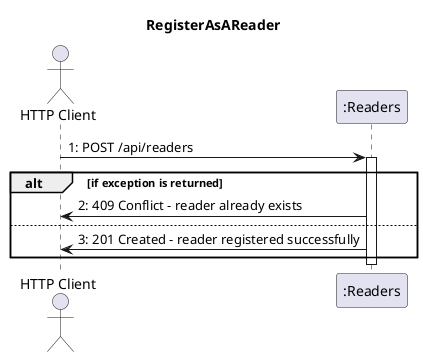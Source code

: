 @startuml
title RegisterAsAReader
actor "HTTP Client" as client
participant ":Readers" as Readers

client -> Readers: 1: POST /api/readers
activate Readers
alt if exception is returned
  Readers -> client: 2: 409 Conflict - reader already exists
else
  Readers -> client: 3: 201 Created - reader registered successfully
end
deactivate Readers
@enduml